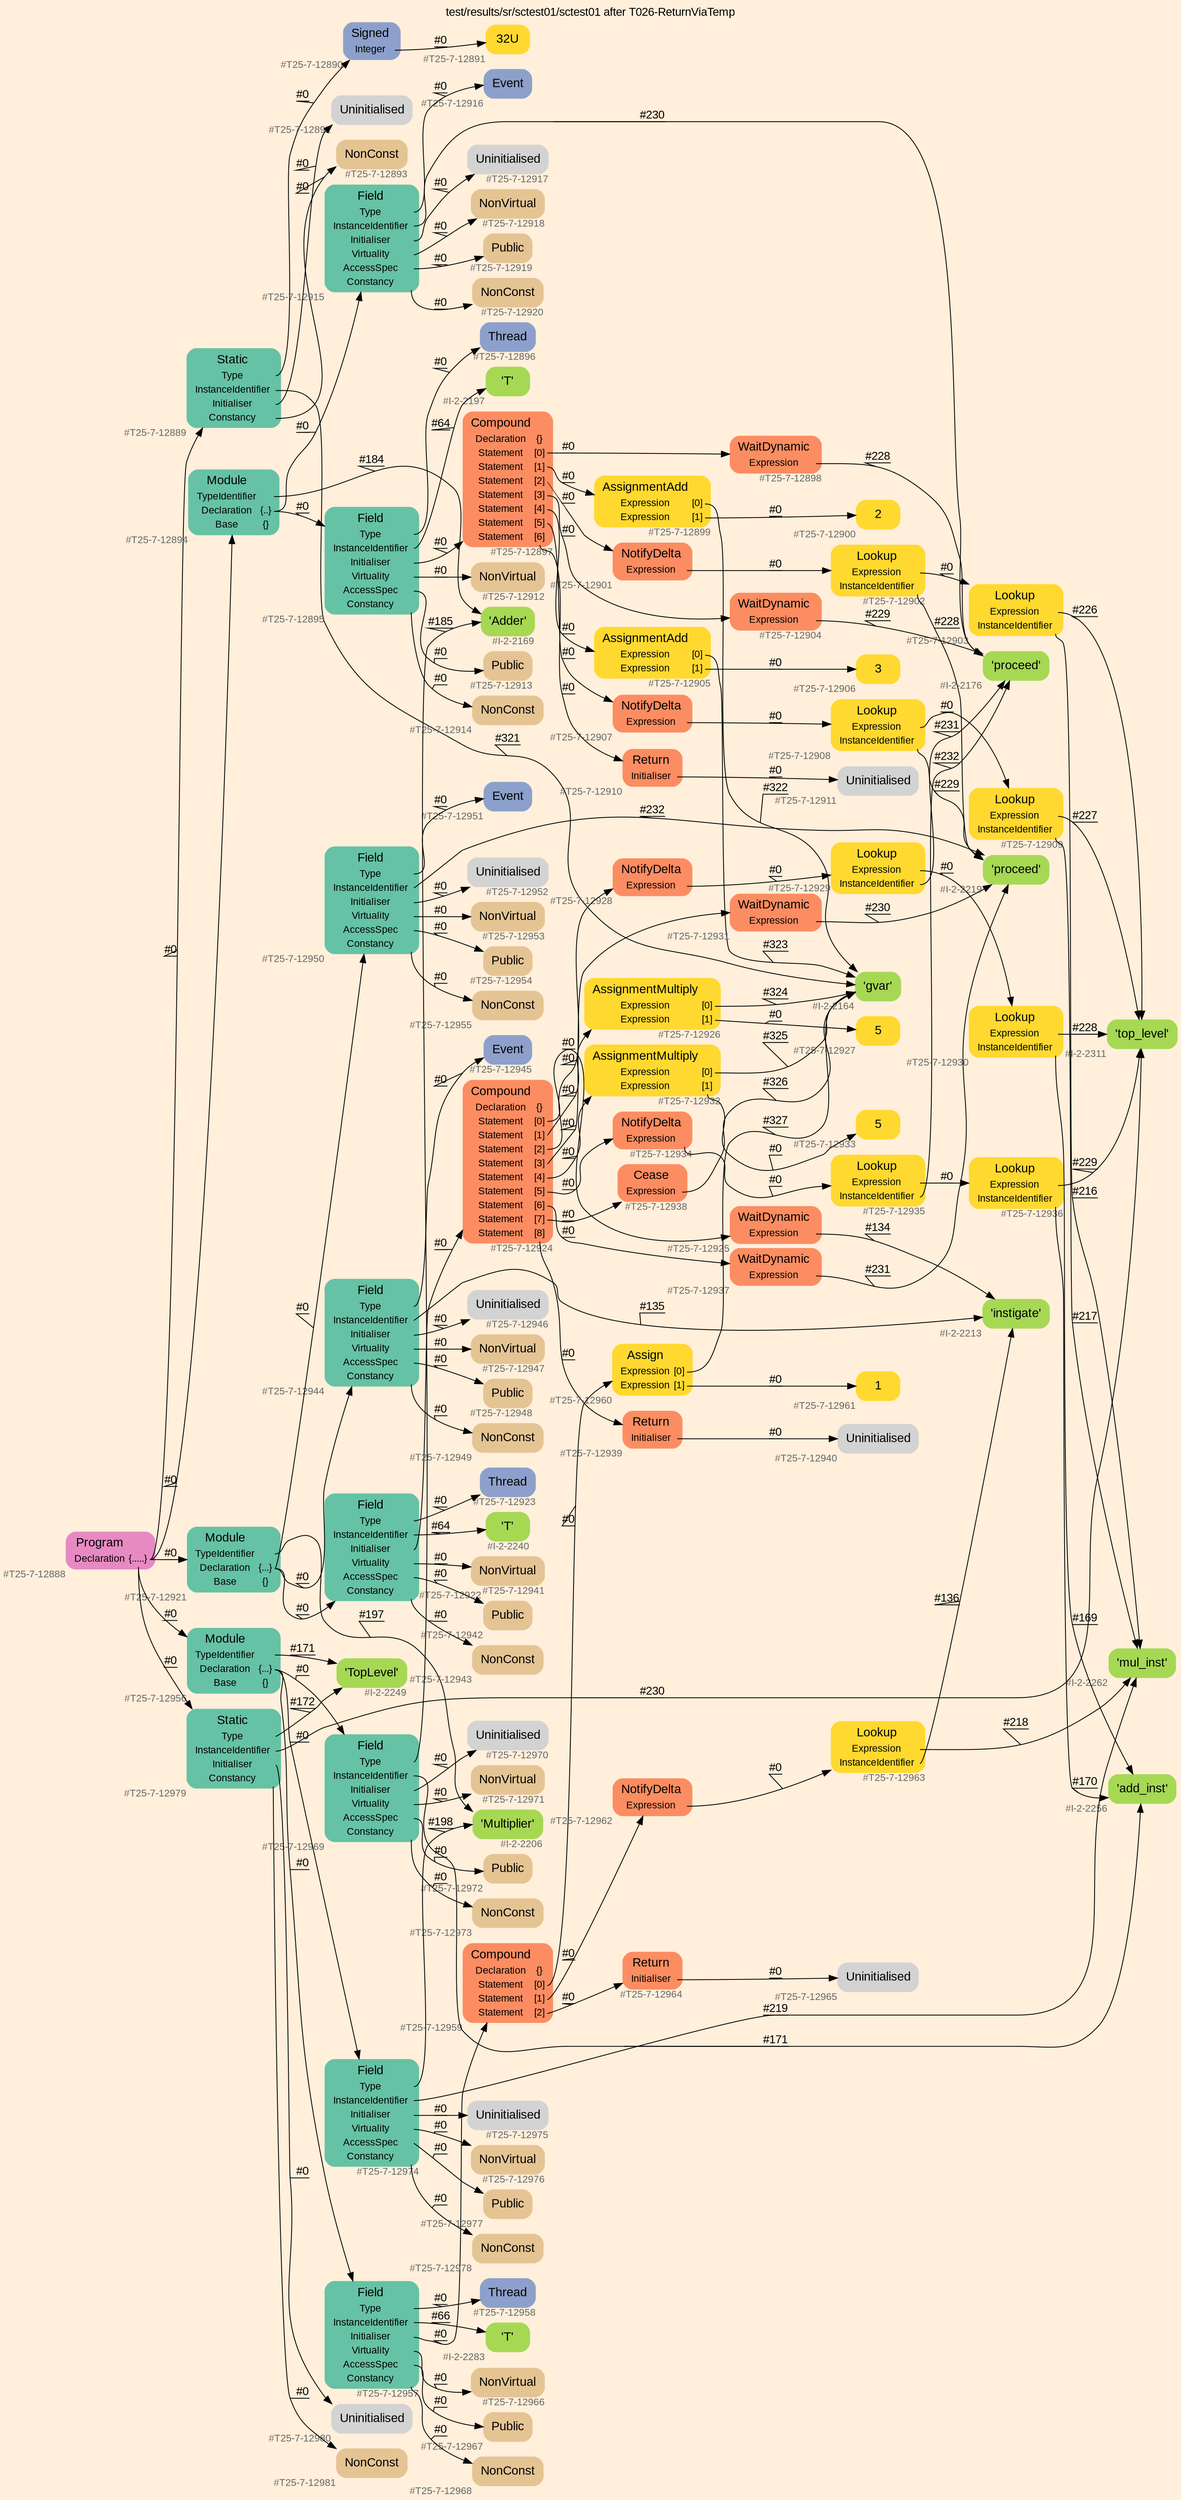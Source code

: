 digraph "test/results/sr/sctest01/sctest01 after T026-ReturnViaTemp" {
label = "test/results/sr/sctest01/sctest01 after T026-ReturnViaTemp"
labelloc = t
graph [
    rankdir = "LR"
    ranksep = 0.3
    bgcolor = antiquewhite1
    color = black
    fontcolor = black
    fontname = "Arial"
];
node [
    fontname = "Arial"
];
edge [
    fontname = "Arial"
];

// -------------------- node figure --------------------
// -------- block #T25-7-12888 ----------
"#T25-7-12888" [
    fillcolor = "/set28/4"
    xlabel = "#T25-7-12888"
    fontsize = "12"
    fontcolor = grey40
    shape = "plaintext"
    label = <<TABLE BORDER="0" CELLBORDER="0" CELLSPACING="0">
     <TR><TD><FONT COLOR="black" POINT-SIZE="15">Program</FONT></TD></TR>
     <TR><TD><FONT COLOR="black" POINT-SIZE="12">Declaration</FONT></TD><TD PORT="port0"><FONT COLOR="black" POINT-SIZE="12">{.....}</FONT></TD></TR>
    </TABLE>>
    style = "rounded,filled"
];

// -------- block #T25-7-12889 ----------
"#T25-7-12889" [
    fillcolor = "/set28/1"
    xlabel = "#T25-7-12889"
    fontsize = "12"
    fontcolor = grey40
    shape = "plaintext"
    label = <<TABLE BORDER="0" CELLBORDER="0" CELLSPACING="0">
     <TR><TD><FONT COLOR="black" POINT-SIZE="15">Static</FONT></TD></TR>
     <TR><TD><FONT COLOR="black" POINT-SIZE="12">Type</FONT></TD><TD PORT="port0"></TD></TR>
     <TR><TD><FONT COLOR="black" POINT-SIZE="12">InstanceIdentifier</FONT></TD><TD PORT="port1"></TD></TR>
     <TR><TD><FONT COLOR="black" POINT-SIZE="12">Initialiser</FONT></TD><TD PORT="port2"></TD></TR>
     <TR><TD><FONT COLOR="black" POINT-SIZE="12">Constancy</FONT></TD><TD PORT="port3"></TD></TR>
    </TABLE>>
    style = "rounded,filled"
];

// -------- block #T25-7-12890 ----------
"#T25-7-12890" [
    fillcolor = "/set28/3"
    xlabel = "#T25-7-12890"
    fontsize = "12"
    fontcolor = grey40
    shape = "plaintext"
    label = <<TABLE BORDER="0" CELLBORDER="0" CELLSPACING="0">
     <TR><TD><FONT COLOR="black" POINT-SIZE="15">Signed</FONT></TD></TR>
     <TR><TD><FONT COLOR="black" POINT-SIZE="12">Integer</FONT></TD><TD PORT="port0"></TD></TR>
    </TABLE>>
    style = "rounded,filled"
];

// -------- block #T25-7-12891 ----------
"#T25-7-12891" [
    fillcolor = "/set28/6"
    xlabel = "#T25-7-12891"
    fontsize = "12"
    fontcolor = grey40
    shape = "plaintext"
    label = <<TABLE BORDER="0" CELLBORDER="0" CELLSPACING="0">
     <TR><TD><FONT COLOR="black" POINT-SIZE="15">32U</FONT></TD></TR>
    </TABLE>>
    style = "rounded,filled"
];

// -------- block #I-2-2164 ----------
"#I-2-2164" [
    fillcolor = "/set28/5"
    xlabel = "#I-2-2164"
    fontsize = "12"
    fontcolor = grey40
    shape = "plaintext"
    label = <<TABLE BORDER="0" CELLBORDER="0" CELLSPACING="0">
     <TR><TD><FONT COLOR="black" POINT-SIZE="15">'gvar'</FONT></TD></TR>
    </TABLE>>
    style = "rounded,filled"
];

// -------- block #T25-7-12892 ----------
"#T25-7-12892" [
    xlabel = "#T25-7-12892"
    fontsize = "12"
    fontcolor = grey40
    shape = "plaintext"
    label = <<TABLE BORDER="0" CELLBORDER="0" CELLSPACING="0">
     <TR><TD><FONT COLOR="black" POINT-SIZE="15">Uninitialised</FONT></TD></TR>
    </TABLE>>
    style = "rounded,filled"
];

// -------- block #T25-7-12893 ----------
"#T25-7-12893" [
    fillcolor = "/set28/7"
    xlabel = "#T25-7-12893"
    fontsize = "12"
    fontcolor = grey40
    shape = "plaintext"
    label = <<TABLE BORDER="0" CELLBORDER="0" CELLSPACING="0">
     <TR><TD><FONT COLOR="black" POINT-SIZE="15">NonConst</FONT></TD></TR>
    </TABLE>>
    style = "rounded,filled"
];

// -------- block #T25-7-12894 ----------
"#T25-7-12894" [
    fillcolor = "/set28/1"
    xlabel = "#T25-7-12894"
    fontsize = "12"
    fontcolor = grey40
    shape = "plaintext"
    label = <<TABLE BORDER="0" CELLBORDER="0" CELLSPACING="0">
     <TR><TD><FONT COLOR="black" POINT-SIZE="15">Module</FONT></TD></TR>
     <TR><TD><FONT COLOR="black" POINT-SIZE="12">TypeIdentifier</FONT></TD><TD PORT="port0"></TD></TR>
     <TR><TD><FONT COLOR="black" POINT-SIZE="12">Declaration</FONT></TD><TD PORT="port1"><FONT COLOR="black" POINT-SIZE="12">{..}</FONT></TD></TR>
     <TR><TD><FONT COLOR="black" POINT-SIZE="12">Base</FONT></TD><TD PORT="port2"><FONT COLOR="black" POINT-SIZE="12">{}</FONT></TD></TR>
    </TABLE>>
    style = "rounded,filled"
];

// -------- block #I-2-2169 ----------
"#I-2-2169" [
    fillcolor = "/set28/5"
    xlabel = "#I-2-2169"
    fontsize = "12"
    fontcolor = grey40
    shape = "plaintext"
    label = <<TABLE BORDER="0" CELLBORDER="0" CELLSPACING="0">
     <TR><TD><FONT COLOR="black" POINT-SIZE="15">'Adder'</FONT></TD></TR>
    </TABLE>>
    style = "rounded,filled"
];

// -------- block #T25-7-12895 ----------
"#T25-7-12895" [
    fillcolor = "/set28/1"
    xlabel = "#T25-7-12895"
    fontsize = "12"
    fontcolor = grey40
    shape = "plaintext"
    label = <<TABLE BORDER="0" CELLBORDER="0" CELLSPACING="0">
     <TR><TD><FONT COLOR="black" POINT-SIZE="15">Field</FONT></TD></TR>
     <TR><TD><FONT COLOR="black" POINT-SIZE="12">Type</FONT></TD><TD PORT="port0"></TD></TR>
     <TR><TD><FONT COLOR="black" POINT-SIZE="12">InstanceIdentifier</FONT></TD><TD PORT="port1"></TD></TR>
     <TR><TD><FONT COLOR="black" POINT-SIZE="12">Initialiser</FONT></TD><TD PORT="port2"></TD></TR>
     <TR><TD><FONT COLOR="black" POINT-SIZE="12">Virtuality</FONT></TD><TD PORT="port3"></TD></TR>
     <TR><TD><FONT COLOR="black" POINT-SIZE="12">AccessSpec</FONT></TD><TD PORT="port4"></TD></TR>
     <TR><TD><FONT COLOR="black" POINT-SIZE="12">Constancy</FONT></TD><TD PORT="port5"></TD></TR>
    </TABLE>>
    style = "rounded,filled"
];

// -------- block #T25-7-12896 ----------
"#T25-7-12896" [
    fillcolor = "/set28/3"
    xlabel = "#T25-7-12896"
    fontsize = "12"
    fontcolor = grey40
    shape = "plaintext"
    label = <<TABLE BORDER="0" CELLBORDER="0" CELLSPACING="0">
     <TR><TD><FONT COLOR="black" POINT-SIZE="15">Thread</FONT></TD></TR>
    </TABLE>>
    style = "rounded,filled"
];

// -------- block #I-2-2197 ----------
"#I-2-2197" [
    fillcolor = "/set28/5"
    xlabel = "#I-2-2197"
    fontsize = "12"
    fontcolor = grey40
    shape = "plaintext"
    label = <<TABLE BORDER="0" CELLBORDER="0" CELLSPACING="0">
     <TR><TD><FONT COLOR="black" POINT-SIZE="15">'T'</FONT></TD></TR>
    </TABLE>>
    style = "rounded,filled"
];

// -------- block #T25-7-12897 ----------
"#T25-7-12897" [
    fillcolor = "/set28/2"
    xlabel = "#T25-7-12897"
    fontsize = "12"
    fontcolor = grey40
    shape = "plaintext"
    label = <<TABLE BORDER="0" CELLBORDER="0" CELLSPACING="0">
     <TR><TD><FONT COLOR="black" POINT-SIZE="15">Compound</FONT></TD></TR>
     <TR><TD><FONT COLOR="black" POINT-SIZE="12">Declaration</FONT></TD><TD PORT="port0"><FONT COLOR="black" POINT-SIZE="12">{}</FONT></TD></TR>
     <TR><TD><FONT COLOR="black" POINT-SIZE="12">Statement</FONT></TD><TD PORT="port1"><FONT COLOR="black" POINT-SIZE="12">[0]</FONT></TD></TR>
     <TR><TD><FONT COLOR="black" POINT-SIZE="12">Statement</FONT></TD><TD PORT="port2"><FONT COLOR="black" POINT-SIZE="12">[1]</FONT></TD></TR>
     <TR><TD><FONT COLOR="black" POINT-SIZE="12">Statement</FONT></TD><TD PORT="port3"><FONT COLOR="black" POINT-SIZE="12">[2]</FONT></TD></TR>
     <TR><TD><FONT COLOR="black" POINT-SIZE="12">Statement</FONT></TD><TD PORT="port4"><FONT COLOR="black" POINT-SIZE="12">[3]</FONT></TD></TR>
     <TR><TD><FONT COLOR="black" POINT-SIZE="12">Statement</FONT></TD><TD PORT="port5"><FONT COLOR="black" POINT-SIZE="12">[4]</FONT></TD></TR>
     <TR><TD><FONT COLOR="black" POINT-SIZE="12">Statement</FONT></TD><TD PORT="port6"><FONT COLOR="black" POINT-SIZE="12">[5]</FONT></TD></TR>
     <TR><TD><FONT COLOR="black" POINT-SIZE="12">Statement</FONT></TD><TD PORT="port7"><FONT COLOR="black" POINT-SIZE="12">[6]</FONT></TD></TR>
    </TABLE>>
    style = "rounded,filled"
];

// -------- block #T25-7-12898 ----------
"#T25-7-12898" [
    fillcolor = "/set28/2"
    xlabel = "#T25-7-12898"
    fontsize = "12"
    fontcolor = grey40
    shape = "plaintext"
    label = <<TABLE BORDER="0" CELLBORDER="0" CELLSPACING="0">
     <TR><TD><FONT COLOR="black" POINT-SIZE="15">WaitDynamic</FONT></TD></TR>
     <TR><TD><FONT COLOR="black" POINT-SIZE="12">Expression</FONT></TD><TD PORT="port0"></TD></TR>
    </TABLE>>
    style = "rounded,filled"
];

// -------- block #I-2-2176 ----------
"#I-2-2176" [
    fillcolor = "/set28/5"
    xlabel = "#I-2-2176"
    fontsize = "12"
    fontcolor = grey40
    shape = "plaintext"
    label = <<TABLE BORDER="0" CELLBORDER="0" CELLSPACING="0">
     <TR><TD><FONT COLOR="black" POINT-SIZE="15">'proceed'</FONT></TD></TR>
    </TABLE>>
    style = "rounded,filled"
];

// -------- block #T25-7-12899 ----------
"#T25-7-12899" [
    fillcolor = "/set28/6"
    xlabel = "#T25-7-12899"
    fontsize = "12"
    fontcolor = grey40
    shape = "plaintext"
    label = <<TABLE BORDER="0" CELLBORDER="0" CELLSPACING="0">
     <TR><TD><FONT COLOR="black" POINT-SIZE="15">AssignmentAdd</FONT></TD></TR>
     <TR><TD><FONT COLOR="black" POINT-SIZE="12">Expression</FONT></TD><TD PORT="port0"><FONT COLOR="black" POINT-SIZE="12">[0]</FONT></TD></TR>
     <TR><TD><FONT COLOR="black" POINT-SIZE="12">Expression</FONT></TD><TD PORT="port1"><FONT COLOR="black" POINT-SIZE="12">[1]</FONT></TD></TR>
    </TABLE>>
    style = "rounded,filled"
];

// -------- block #T25-7-12900 ----------
"#T25-7-12900" [
    fillcolor = "/set28/6"
    xlabel = "#T25-7-12900"
    fontsize = "12"
    fontcolor = grey40
    shape = "plaintext"
    label = <<TABLE BORDER="0" CELLBORDER="0" CELLSPACING="0">
     <TR><TD><FONT COLOR="black" POINT-SIZE="15">2</FONT></TD></TR>
    </TABLE>>
    style = "rounded,filled"
];

// -------- block #T25-7-12901 ----------
"#T25-7-12901" [
    fillcolor = "/set28/2"
    xlabel = "#T25-7-12901"
    fontsize = "12"
    fontcolor = grey40
    shape = "plaintext"
    label = <<TABLE BORDER="0" CELLBORDER="0" CELLSPACING="0">
     <TR><TD><FONT COLOR="black" POINT-SIZE="15">NotifyDelta</FONT></TD></TR>
     <TR><TD><FONT COLOR="black" POINT-SIZE="12">Expression</FONT></TD><TD PORT="port0"></TD></TR>
    </TABLE>>
    style = "rounded,filled"
];

// -------- block #T25-7-12902 ----------
"#T25-7-12902" [
    fillcolor = "/set28/6"
    xlabel = "#T25-7-12902"
    fontsize = "12"
    fontcolor = grey40
    shape = "plaintext"
    label = <<TABLE BORDER="0" CELLBORDER="0" CELLSPACING="0">
     <TR><TD><FONT COLOR="black" POINT-SIZE="15">Lookup</FONT></TD></TR>
     <TR><TD><FONT COLOR="black" POINT-SIZE="12">Expression</FONT></TD><TD PORT="port0"></TD></TR>
     <TR><TD><FONT COLOR="black" POINT-SIZE="12">InstanceIdentifier</FONT></TD><TD PORT="port1"></TD></TR>
    </TABLE>>
    style = "rounded,filled"
];

// -------- block #T25-7-12903 ----------
"#T25-7-12903" [
    fillcolor = "/set28/6"
    xlabel = "#T25-7-12903"
    fontsize = "12"
    fontcolor = grey40
    shape = "plaintext"
    label = <<TABLE BORDER="0" CELLBORDER="0" CELLSPACING="0">
     <TR><TD><FONT COLOR="black" POINT-SIZE="15">Lookup</FONT></TD></TR>
     <TR><TD><FONT COLOR="black" POINT-SIZE="12">Expression</FONT></TD><TD PORT="port0"></TD></TR>
     <TR><TD><FONT COLOR="black" POINT-SIZE="12">InstanceIdentifier</FONT></TD><TD PORT="port1"></TD></TR>
    </TABLE>>
    style = "rounded,filled"
];

// -------- block #I-2-2311 ----------
"#I-2-2311" [
    fillcolor = "/set28/5"
    xlabel = "#I-2-2311"
    fontsize = "12"
    fontcolor = grey40
    shape = "plaintext"
    label = <<TABLE BORDER="0" CELLBORDER="0" CELLSPACING="0">
     <TR><TD><FONT COLOR="black" POINT-SIZE="15">'top_level'</FONT></TD></TR>
    </TABLE>>
    style = "rounded,filled"
];

// -------- block #I-2-2262 ----------
"#I-2-2262" [
    fillcolor = "/set28/5"
    xlabel = "#I-2-2262"
    fontsize = "12"
    fontcolor = grey40
    shape = "plaintext"
    label = <<TABLE BORDER="0" CELLBORDER="0" CELLSPACING="0">
     <TR><TD><FONT COLOR="black" POINT-SIZE="15">'mul_inst'</FONT></TD></TR>
    </TABLE>>
    style = "rounded,filled"
];

// -------- block #I-2-2219 ----------
"#I-2-2219" [
    fillcolor = "/set28/5"
    xlabel = "#I-2-2219"
    fontsize = "12"
    fontcolor = grey40
    shape = "plaintext"
    label = <<TABLE BORDER="0" CELLBORDER="0" CELLSPACING="0">
     <TR><TD><FONT COLOR="black" POINT-SIZE="15">'proceed'</FONT></TD></TR>
    </TABLE>>
    style = "rounded,filled"
];

// -------- block #T25-7-12904 ----------
"#T25-7-12904" [
    fillcolor = "/set28/2"
    xlabel = "#T25-7-12904"
    fontsize = "12"
    fontcolor = grey40
    shape = "plaintext"
    label = <<TABLE BORDER="0" CELLBORDER="0" CELLSPACING="0">
     <TR><TD><FONT COLOR="black" POINT-SIZE="15">WaitDynamic</FONT></TD></TR>
     <TR><TD><FONT COLOR="black" POINT-SIZE="12">Expression</FONT></TD><TD PORT="port0"></TD></TR>
    </TABLE>>
    style = "rounded,filled"
];

// -------- block #T25-7-12905 ----------
"#T25-7-12905" [
    fillcolor = "/set28/6"
    xlabel = "#T25-7-12905"
    fontsize = "12"
    fontcolor = grey40
    shape = "plaintext"
    label = <<TABLE BORDER="0" CELLBORDER="0" CELLSPACING="0">
     <TR><TD><FONT COLOR="black" POINT-SIZE="15">AssignmentAdd</FONT></TD></TR>
     <TR><TD><FONT COLOR="black" POINT-SIZE="12">Expression</FONT></TD><TD PORT="port0"><FONT COLOR="black" POINT-SIZE="12">[0]</FONT></TD></TR>
     <TR><TD><FONT COLOR="black" POINT-SIZE="12">Expression</FONT></TD><TD PORT="port1"><FONT COLOR="black" POINT-SIZE="12">[1]</FONT></TD></TR>
    </TABLE>>
    style = "rounded,filled"
];

// -------- block #T25-7-12906 ----------
"#T25-7-12906" [
    fillcolor = "/set28/6"
    xlabel = "#T25-7-12906"
    fontsize = "12"
    fontcolor = grey40
    shape = "plaintext"
    label = <<TABLE BORDER="0" CELLBORDER="0" CELLSPACING="0">
     <TR><TD><FONT COLOR="black" POINT-SIZE="15">3</FONT></TD></TR>
    </TABLE>>
    style = "rounded,filled"
];

// -------- block #T25-7-12907 ----------
"#T25-7-12907" [
    fillcolor = "/set28/2"
    xlabel = "#T25-7-12907"
    fontsize = "12"
    fontcolor = grey40
    shape = "plaintext"
    label = <<TABLE BORDER="0" CELLBORDER="0" CELLSPACING="0">
     <TR><TD><FONT COLOR="black" POINT-SIZE="15">NotifyDelta</FONT></TD></TR>
     <TR><TD><FONT COLOR="black" POINT-SIZE="12">Expression</FONT></TD><TD PORT="port0"></TD></TR>
    </TABLE>>
    style = "rounded,filled"
];

// -------- block #T25-7-12908 ----------
"#T25-7-12908" [
    fillcolor = "/set28/6"
    xlabel = "#T25-7-12908"
    fontsize = "12"
    fontcolor = grey40
    shape = "plaintext"
    label = <<TABLE BORDER="0" CELLBORDER="0" CELLSPACING="0">
     <TR><TD><FONT COLOR="black" POINT-SIZE="15">Lookup</FONT></TD></TR>
     <TR><TD><FONT COLOR="black" POINT-SIZE="12">Expression</FONT></TD><TD PORT="port0"></TD></TR>
     <TR><TD><FONT COLOR="black" POINT-SIZE="12">InstanceIdentifier</FONT></TD><TD PORT="port1"></TD></TR>
    </TABLE>>
    style = "rounded,filled"
];

// -------- block #T25-7-12909 ----------
"#T25-7-12909" [
    fillcolor = "/set28/6"
    xlabel = "#T25-7-12909"
    fontsize = "12"
    fontcolor = grey40
    shape = "plaintext"
    label = <<TABLE BORDER="0" CELLBORDER="0" CELLSPACING="0">
     <TR><TD><FONT COLOR="black" POINT-SIZE="15">Lookup</FONT></TD></TR>
     <TR><TD><FONT COLOR="black" POINT-SIZE="12">Expression</FONT></TD><TD PORT="port0"></TD></TR>
     <TR><TD><FONT COLOR="black" POINT-SIZE="12">InstanceIdentifier</FONT></TD><TD PORT="port1"></TD></TR>
    </TABLE>>
    style = "rounded,filled"
];

// -------- block #T25-7-12910 ----------
"#T25-7-12910" [
    fillcolor = "/set28/2"
    xlabel = "#T25-7-12910"
    fontsize = "12"
    fontcolor = grey40
    shape = "plaintext"
    label = <<TABLE BORDER="0" CELLBORDER="0" CELLSPACING="0">
     <TR><TD><FONT COLOR="black" POINT-SIZE="15">Return</FONT></TD></TR>
     <TR><TD><FONT COLOR="black" POINT-SIZE="12">Initialiser</FONT></TD><TD PORT="port0"></TD></TR>
    </TABLE>>
    style = "rounded,filled"
];

// -------- block #T25-7-12911 ----------
"#T25-7-12911" [
    xlabel = "#T25-7-12911"
    fontsize = "12"
    fontcolor = grey40
    shape = "plaintext"
    label = <<TABLE BORDER="0" CELLBORDER="0" CELLSPACING="0">
     <TR><TD><FONT COLOR="black" POINT-SIZE="15">Uninitialised</FONT></TD></TR>
    </TABLE>>
    style = "rounded,filled"
];

// -------- block #T25-7-12912 ----------
"#T25-7-12912" [
    fillcolor = "/set28/7"
    xlabel = "#T25-7-12912"
    fontsize = "12"
    fontcolor = grey40
    shape = "plaintext"
    label = <<TABLE BORDER="0" CELLBORDER="0" CELLSPACING="0">
     <TR><TD><FONT COLOR="black" POINT-SIZE="15">NonVirtual</FONT></TD></TR>
    </TABLE>>
    style = "rounded,filled"
];

// -------- block #T25-7-12913 ----------
"#T25-7-12913" [
    fillcolor = "/set28/7"
    xlabel = "#T25-7-12913"
    fontsize = "12"
    fontcolor = grey40
    shape = "plaintext"
    label = <<TABLE BORDER="0" CELLBORDER="0" CELLSPACING="0">
     <TR><TD><FONT COLOR="black" POINT-SIZE="15">Public</FONT></TD></TR>
    </TABLE>>
    style = "rounded,filled"
];

// -------- block #T25-7-12914 ----------
"#T25-7-12914" [
    fillcolor = "/set28/7"
    xlabel = "#T25-7-12914"
    fontsize = "12"
    fontcolor = grey40
    shape = "plaintext"
    label = <<TABLE BORDER="0" CELLBORDER="0" CELLSPACING="0">
     <TR><TD><FONT COLOR="black" POINT-SIZE="15">NonConst</FONT></TD></TR>
    </TABLE>>
    style = "rounded,filled"
];

// -------- block #T25-7-12915 ----------
"#T25-7-12915" [
    fillcolor = "/set28/1"
    xlabel = "#T25-7-12915"
    fontsize = "12"
    fontcolor = grey40
    shape = "plaintext"
    label = <<TABLE BORDER="0" CELLBORDER="0" CELLSPACING="0">
     <TR><TD><FONT COLOR="black" POINT-SIZE="15">Field</FONT></TD></TR>
     <TR><TD><FONT COLOR="black" POINT-SIZE="12">Type</FONT></TD><TD PORT="port0"></TD></TR>
     <TR><TD><FONT COLOR="black" POINT-SIZE="12">InstanceIdentifier</FONT></TD><TD PORT="port1"></TD></TR>
     <TR><TD><FONT COLOR="black" POINT-SIZE="12">Initialiser</FONT></TD><TD PORT="port2"></TD></TR>
     <TR><TD><FONT COLOR="black" POINT-SIZE="12">Virtuality</FONT></TD><TD PORT="port3"></TD></TR>
     <TR><TD><FONT COLOR="black" POINT-SIZE="12">AccessSpec</FONT></TD><TD PORT="port4"></TD></TR>
     <TR><TD><FONT COLOR="black" POINT-SIZE="12">Constancy</FONT></TD><TD PORT="port5"></TD></TR>
    </TABLE>>
    style = "rounded,filled"
];

// -------- block #T25-7-12916 ----------
"#T25-7-12916" [
    fillcolor = "/set28/3"
    xlabel = "#T25-7-12916"
    fontsize = "12"
    fontcolor = grey40
    shape = "plaintext"
    label = <<TABLE BORDER="0" CELLBORDER="0" CELLSPACING="0">
     <TR><TD><FONT COLOR="black" POINT-SIZE="15">Event</FONT></TD></TR>
    </TABLE>>
    style = "rounded,filled"
];

// -------- block #T25-7-12917 ----------
"#T25-7-12917" [
    xlabel = "#T25-7-12917"
    fontsize = "12"
    fontcolor = grey40
    shape = "plaintext"
    label = <<TABLE BORDER="0" CELLBORDER="0" CELLSPACING="0">
     <TR><TD><FONT COLOR="black" POINT-SIZE="15">Uninitialised</FONT></TD></TR>
    </TABLE>>
    style = "rounded,filled"
];

// -------- block #T25-7-12918 ----------
"#T25-7-12918" [
    fillcolor = "/set28/7"
    xlabel = "#T25-7-12918"
    fontsize = "12"
    fontcolor = grey40
    shape = "plaintext"
    label = <<TABLE BORDER="0" CELLBORDER="0" CELLSPACING="0">
     <TR><TD><FONT COLOR="black" POINT-SIZE="15">NonVirtual</FONT></TD></TR>
    </TABLE>>
    style = "rounded,filled"
];

// -------- block #T25-7-12919 ----------
"#T25-7-12919" [
    fillcolor = "/set28/7"
    xlabel = "#T25-7-12919"
    fontsize = "12"
    fontcolor = grey40
    shape = "plaintext"
    label = <<TABLE BORDER="0" CELLBORDER="0" CELLSPACING="0">
     <TR><TD><FONT COLOR="black" POINT-SIZE="15">Public</FONT></TD></TR>
    </TABLE>>
    style = "rounded,filled"
];

// -------- block #T25-7-12920 ----------
"#T25-7-12920" [
    fillcolor = "/set28/7"
    xlabel = "#T25-7-12920"
    fontsize = "12"
    fontcolor = grey40
    shape = "plaintext"
    label = <<TABLE BORDER="0" CELLBORDER="0" CELLSPACING="0">
     <TR><TD><FONT COLOR="black" POINT-SIZE="15">NonConst</FONT></TD></TR>
    </TABLE>>
    style = "rounded,filled"
];

// -------- block #T25-7-12921 ----------
"#T25-7-12921" [
    fillcolor = "/set28/1"
    xlabel = "#T25-7-12921"
    fontsize = "12"
    fontcolor = grey40
    shape = "plaintext"
    label = <<TABLE BORDER="0" CELLBORDER="0" CELLSPACING="0">
     <TR><TD><FONT COLOR="black" POINT-SIZE="15">Module</FONT></TD></TR>
     <TR><TD><FONT COLOR="black" POINT-SIZE="12">TypeIdentifier</FONT></TD><TD PORT="port0"></TD></TR>
     <TR><TD><FONT COLOR="black" POINT-SIZE="12">Declaration</FONT></TD><TD PORT="port1"><FONT COLOR="black" POINT-SIZE="12">{...}</FONT></TD></TR>
     <TR><TD><FONT COLOR="black" POINT-SIZE="12">Base</FONT></TD><TD PORT="port2"><FONT COLOR="black" POINT-SIZE="12">{}</FONT></TD></TR>
    </TABLE>>
    style = "rounded,filled"
];

// -------- block #I-2-2206 ----------
"#I-2-2206" [
    fillcolor = "/set28/5"
    xlabel = "#I-2-2206"
    fontsize = "12"
    fontcolor = grey40
    shape = "plaintext"
    label = <<TABLE BORDER="0" CELLBORDER="0" CELLSPACING="0">
     <TR><TD><FONT COLOR="black" POINT-SIZE="15">'Multiplier'</FONT></TD></TR>
    </TABLE>>
    style = "rounded,filled"
];

// -------- block #T25-7-12922 ----------
"#T25-7-12922" [
    fillcolor = "/set28/1"
    xlabel = "#T25-7-12922"
    fontsize = "12"
    fontcolor = grey40
    shape = "plaintext"
    label = <<TABLE BORDER="0" CELLBORDER="0" CELLSPACING="0">
     <TR><TD><FONT COLOR="black" POINT-SIZE="15">Field</FONT></TD></TR>
     <TR><TD><FONT COLOR="black" POINT-SIZE="12">Type</FONT></TD><TD PORT="port0"></TD></TR>
     <TR><TD><FONT COLOR="black" POINT-SIZE="12">InstanceIdentifier</FONT></TD><TD PORT="port1"></TD></TR>
     <TR><TD><FONT COLOR="black" POINT-SIZE="12">Initialiser</FONT></TD><TD PORT="port2"></TD></TR>
     <TR><TD><FONT COLOR="black" POINT-SIZE="12">Virtuality</FONT></TD><TD PORT="port3"></TD></TR>
     <TR><TD><FONT COLOR="black" POINT-SIZE="12">AccessSpec</FONT></TD><TD PORT="port4"></TD></TR>
     <TR><TD><FONT COLOR="black" POINT-SIZE="12">Constancy</FONT></TD><TD PORT="port5"></TD></TR>
    </TABLE>>
    style = "rounded,filled"
];

// -------- block #T25-7-12923 ----------
"#T25-7-12923" [
    fillcolor = "/set28/3"
    xlabel = "#T25-7-12923"
    fontsize = "12"
    fontcolor = grey40
    shape = "plaintext"
    label = <<TABLE BORDER="0" CELLBORDER="0" CELLSPACING="0">
     <TR><TD><FONT COLOR="black" POINT-SIZE="15">Thread</FONT></TD></TR>
    </TABLE>>
    style = "rounded,filled"
];

// -------- block #I-2-2240 ----------
"#I-2-2240" [
    fillcolor = "/set28/5"
    xlabel = "#I-2-2240"
    fontsize = "12"
    fontcolor = grey40
    shape = "plaintext"
    label = <<TABLE BORDER="0" CELLBORDER="0" CELLSPACING="0">
     <TR><TD><FONT COLOR="black" POINT-SIZE="15">'T'</FONT></TD></TR>
    </TABLE>>
    style = "rounded,filled"
];

// -------- block #T25-7-12924 ----------
"#T25-7-12924" [
    fillcolor = "/set28/2"
    xlabel = "#T25-7-12924"
    fontsize = "12"
    fontcolor = grey40
    shape = "plaintext"
    label = <<TABLE BORDER="0" CELLBORDER="0" CELLSPACING="0">
     <TR><TD><FONT COLOR="black" POINT-SIZE="15">Compound</FONT></TD></TR>
     <TR><TD><FONT COLOR="black" POINT-SIZE="12">Declaration</FONT></TD><TD PORT="port0"><FONT COLOR="black" POINT-SIZE="12">{}</FONT></TD></TR>
     <TR><TD><FONT COLOR="black" POINT-SIZE="12">Statement</FONT></TD><TD PORT="port1"><FONT COLOR="black" POINT-SIZE="12">[0]</FONT></TD></TR>
     <TR><TD><FONT COLOR="black" POINT-SIZE="12">Statement</FONT></TD><TD PORT="port2"><FONT COLOR="black" POINT-SIZE="12">[1]</FONT></TD></TR>
     <TR><TD><FONT COLOR="black" POINT-SIZE="12">Statement</FONT></TD><TD PORT="port3"><FONT COLOR="black" POINT-SIZE="12">[2]</FONT></TD></TR>
     <TR><TD><FONT COLOR="black" POINT-SIZE="12">Statement</FONT></TD><TD PORT="port4"><FONT COLOR="black" POINT-SIZE="12">[3]</FONT></TD></TR>
     <TR><TD><FONT COLOR="black" POINT-SIZE="12">Statement</FONT></TD><TD PORT="port5"><FONT COLOR="black" POINT-SIZE="12">[4]</FONT></TD></TR>
     <TR><TD><FONT COLOR="black" POINT-SIZE="12">Statement</FONT></TD><TD PORT="port6"><FONT COLOR="black" POINT-SIZE="12">[5]</FONT></TD></TR>
     <TR><TD><FONT COLOR="black" POINT-SIZE="12">Statement</FONT></TD><TD PORT="port7"><FONT COLOR="black" POINT-SIZE="12">[6]</FONT></TD></TR>
     <TR><TD><FONT COLOR="black" POINT-SIZE="12">Statement</FONT></TD><TD PORT="port8"><FONT COLOR="black" POINT-SIZE="12">[7]</FONT></TD></TR>
     <TR><TD><FONT COLOR="black" POINT-SIZE="12">Statement</FONT></TD><TD PORT="port9"><FONT COLOR="black" POINT-SIZE="12">[8]</FONT></TD></TR>
    </TABLE>>
    style = "rounded,filled"
];

// -------- block #T25-7-12925 ----------
"#T25-7-12925" [
    fillcolor = "/set28/2"
    xlabel = "#T25-7-12925"
    fontsize = "12"
    fontcolor = grey40
    shape = "plaintext"
    label = <<TABLE BORDER="0" CELLBORDER="0" CELLSPACING="0">
     <TR><TD><FONT COLOR="black" POINT-SIZE="15">WaitDynamic</FONT></TD></TR>
     <TR><TD><FONT COLOR="black" POINT-SIZE="12">Expression</FONT></TD><TD PORT="port0"></TD></TR>
    </TABLE>>
    style = "rounded,filled"
];

// -------- block #I-2-2213 ----------
"#I-2-2213" [
    fillcolor = "/set28/5"
    xlabel = "#I-2-2213"
    fontsize = "12"
    fontcolor = grey40
    shape = "plaintext"
    label = <<TABLE BORDER="0" CELLBORDER="0" CELLSPACING="0">
     <TR><TD><FONT COLOR="black" POINT-SIZE="15">'instigate'</FONT></TD></TR>
    </TABLE>>
    style = "rounded,filled"
];

// -------- block #T25-7-12926 ----------
"#T25-7-12926" [
    fillcolor = "/set28/6"
    xlabel = "#T25-7-12926"
    fontsize = "12"
    fontcolor = grey40
    shape = "plaintext"
    label = <<TABLE BORDER="0" CELLBORDER="0" CELLSPACING="0">
     <TR><TD><FONT COLOR="black" POINT-SIZE="15">AssignmentMultiply</FONT></TD></TR>
     <TR><TD><FONT COLOR="black" POINT-SIZE="12">Expression</FONT></TD><TD PORT="port0"><FONT COLOR="black" POINT-SIZE="12">[0]</FONT></TD></TR>
     <TR><TD><FONT COLOR="black" POINT-SIZE="12">Expression</FONT></TD><TD PORT="port1"><FONT COLOR="black" POINT-SIZE="12">[1]</FONT></TD></TR>
    </TABLE>>
    style = "rounded,filled"
];

// -------- block #T25-7-12927 ----------
"#T25-7-12927" [
    fillcolor = "/set28/6"
    xlabel = "#T25-7-12927"
    fontsize = "12"
    fontcolor = grey40
    shape = "plaintext"
    label = <<TABLE BORDER="0" CELLBORDER="0" CELLSPACING="0">
     <TR><TD><FONT COLOR="black" POINT-SIZE="15">5</FONT></TD></TR>
    </TABLE>>
    style = "rounded,filled"
];

// -------- block #T25-7-12928 ----------
"#T25-7-12928" [
    fillcolor = "/set28/2"
    xlabel = "#T25-7-12928"
    fontsize = "12"
    fontcolor = grey40
    shape = "plaintext"
    label = <<TABLE BORDER="0" CELLBORDER="0" CELLSPACING="0">
     <TR><TD><FONT COLOR="black" POINT-SIZE="15">NotifyDelta</FONT></TD></TR>
     <TR><TD><FONT COLOR="black" POINT-SIZE="12">Expression</FONT></TD><TD PORT="port0"></TD></TR>
    </TABLE>>
    style = "rounded,filled"
];

// -------- block #T25-7-12929 ----------
"#T25-7-12929" [
    fillcolor = "/set28/6"
    xlabel = "#T25-7-12929"
    fontsize = "12"
    fontcolor = grey40
    shape = "plaintext"
    label = <<TABLE BORDER="0" CELLBORDER="0" CELLSPACING="0">
     <TR><TD><FONT COLOR="black" POINT-SIZE="15">Lookup</FONT></TD></TR>
     <TR><TD><FONT COLOR="black" POINT-SIZE="12">Expression</FONT></TD><TD PORT="port0"></TD></TR>
     <TR><TD><FONT COLOR="black" POINT-SIZE="12">InstanceIdentifier</FONT></TD><TD PORT="port1"></TD></TR>
    </TABLE>>
    style = "rounded,filled"
];

// -------- block #T25-7-12930 ----------
"#T25-7-12930" [
    fillcolor = "/set28/6"
    xlabel = "#T25-7-12930"
    fontsize = "12"
    fontcolor = grey40
    shape = "plaintext"
    label = <<TABLE BORDER="0" CELLBORDER="0" CELLSPACING="0">
     <TR><TD><FONT COLOR="black" POINT-SIZE="15">Lookup</FONT></TD></TR>
     <TR><TD><FONT COLOR="black" POINT-SIZE="12">Expression</FONT></TD><TD PORT="port0"></TD></TR>
     <TR><TD><FONT COLOR="black" POINT-SIZE="12">InstanceIdentifier</FONT></TD><TD PORT="port1"></TD></TR>
    </TABLE>>
    style = "rounded,filled"
];

// -------- block #I-2-2256 ----------
"#I-2-2256" [
    fillcolor = "/set28/5"
    xlabel = "#I-2-2256"
    fontsize = "12"
    fontcolor = grey40
    shape = "plaintext"
    label = <<TABLE BORDER="0" CELLBORDER="0" CELLSPACING="0">
     <TR><TD><FONT COLOR="black" POINT-SIZE="15">'add_inst'</FONT></TD></TR>
    </TABLE>>
    style = "rounded,filled"
];

// -------- block #T25-7-12931 ----------
"#T25-7-12931" [
    fillcolor = "/set28/2"
    xlabel = "#T25-7-12931"
    fontsize = "12"
    fontcolor = grey40
    shape = "plaintext"
    label = <<TABLE BORDER="0" CELLBORDER="0" CELLSPACING="0">
     <TR><TD><FONT COLOR="black" POINT-SIZE="15">WaitDynamic</FONT></TD></TR>
     <TR><TD><FONT COLOR="black" POINT-SIZE="12">Expression</FONT></TD><TD PORT="port0"></TD></TR>
    </TABLE>>
    style = "rounded,filled"
];

// -------- block #T25-7-12932 ----------
"#T25-7-12932" [
    fillcolor = "/set28/6"
    xlabel = "#T25-7-12932"
    fontsize = "12"
    fontcolor = grey40
    shape = "plaintext"
    label = <<TABLE BORDER="0" CELLBORDER="0" CELLSPACING="0">
     <TR><TD><FONT COLOR="black" POINT-SIZE="15">AssignmentMultiply</FONT></TD></TR>
     <TR><TD><FONT COLOR="black" POINT-SIZE="12">Expression</FONT></TD><TD PORT="port0"><FONT COLOR="black" POINT-SIZE="12">[0]</FONT></TD></TR>
     <TR><TD><FONT COLOR="black" POINT-SIZE="12">Expression</FONT></TD><TD PORT="port1"><FONT COLOR="black" POINT-SIZE="12">[1]</FONT></TD></TR>
    </TABLE>>
    style = "rounded,filled"
];

// -------- block #T25-7-12933 ----------
"#T25-7-12933" [
    fillcolor = "/set28/6"
    xlabel = "#T25-7-12933"
    fontsize = "12"
    fontcolor = grey40
    shape = "plaintext"
    label = <<TABLE BORDER="0" CELLBORDER="0" CELLSPACING="0">
     <TR><TD><FONT COLOR="black" POINT-SIZE="15">5</FONT></TD></TR>
    </TABLE>>
    style = "rounded,filled"
];

// -------- block #T25-7-12934 ----------
"#T25-7-12934" [
    fillcolor = "/set28/2"
    xlabel = "#T25-7-12934"
    fontsize = "12"
    fontcolor = grey40
    shape = "plaintext"
    label = <<TABLE BORDER="0" CELLBORDER="0" CELLSPACING="0">
     <TR><TD><FONT COLOR="black" POINT-SIZE="15">NotifyDelta</FONT></TD></TR>
     <TR><TD><FONT COLOR="black" POINT-SIZE="12">Expression</FONT></TD><TD PORT="port0"></TD></TR>
    </TABLE>>
    style = "rounded,filled"
];

// -------- block #T25-7-12935 ----------
"#T25-7-12935" [
    fillcolor = "/set28/6"
    xlabel = "#T25-7-12935"
    fontsize = "12"
    fontcolor = grey40
    shape = "plaintext"
    label = <<TABLE BORDER="0" CELLBORDER="0" CELLSPACING="0">
     <TR><TD><FONT COLOR="black" POINT-SIZE="15">Lookup</FONT></TD></TR>
     <TR><TD><FONT COLOR="black" POINT-SIZE="12">Expression</FONT></TD><TD PORT="port0"></TD></TR>
     <TR><TD><FONT COLOR="black" POINT-SIZE="12">InstanceIdentifier</FONT></TD><TD PORT="port1"></TD></TR>
    </TABLE>>
    style = "rounded,filled"
];

// -------- block #T25-7-12936 ----------
"#T25-7-12936" [
    fillcolor = "/set28/6"
    xlabel = "#T25-7-12936"
    fontsize = "12"
    fontcolor = grey40
    shape = "plaintext"
    label = <<TABLE BORDER="0" CELLBORDER="0" CELLSPACING="0">
     <TR><TD><FONT COLOR="black" POINT-SIZE="15">Lookup</FONT></TD></TR>
     <TR><TD><FONT COLOR="black" POINT-SIZE="12">Expression</FONT></TD><TD PORT="port0"></TD></TR>
     <TR><TD><FONT COLOR="black" POINT-SIZE="12">InstanceIdentifier</FONT></TD><TD PORT="port1"></TD></TR>
    </TABLE>>
    style = "rounded,filled"
];

// -------- block #T25-7-12937 ----------
"#T25-7-12937" [
    fillcolor = "/set28/2"
    xlabel = "#T25-7-12937"
    fontsize = "12"
    fontcolor = grey40
    shape = "plaintext"
    label = <<TABLE BORDER="0" CELLBORDER="0" CELLSPACING="0">
     <TR><TD><FONT COLOR="black" POINT-SIZE="15">WaitDynamic</FONT></TD></TR>
     <TR><TD><FONT COLOR="black" POINT-SIZE="12">Expression</FONT></TD><TD PORT="port0"></TD></TR>
    </TABLE>>
    style = "rounded,filled"
];

// -------- block #T25-7-12938 ----------
"#T25-7-12938" [
    fillcolor = "/set28/2"
    xlabel = "#T25-7-12938"
    fontsize = "12"
    fontcolor = grey40
    shape = "plaintext"
    label = <<TABLE BORDER="0" CELLBORDER="0" CELLSPACING="0">
     <TR><TD><FONT COLOR="black" POINT-SIZE="15">Cease</FONT></TD></TR>
     <TR><TD><FONT COLOR="black" POINT-SIZE="12">Expression</FONT></TD><TD PORT="port0"></TD></TR>
    </TABLE>>
    style = "rounded,filled"
];

// -------- block #T25-7-12939 ----------
"#T25-7-12939" [
    fillcolor = "/set28/2"
    xlabel = "#T25-7-12939"
    fontsize = "12"
    fontcolor = grey40
    shape = "plaintext"
    label = <<TABLE BORDER="0" CELLBORDER="0" CELLSPACING="0">
     <TR><TD><FONT COLOR="black" POINT-SIZE="15">Return</FONT></TD></TR>
     <TR><TD><FONT COLOR="black" POINT-SIZE="12">Initialiser</FONT></TD><TD PORT="port0"></TD></TR>
    </TABLE>>
    style = "rounded,filled"
];

// -------- block #T25-7-12940 ----------
"#T25-7-12940" [
    xlabel = "#T25-7-12940"
    fontsize = "12"
    fontcolor = grey40
    shape = "plaintext"
    label = <<TABLE BORDER="0" CELLBORDER="0" CELLSPACING="0">
     <TR><TD><FONT COLOR="black" POINT-SIZE="15">Uninitialised</FONT></TD></TR>
    </TABLE>>
    style = "rounded,filled"
];

// -------- block #T25-7-12941 ----------
"#T25-7-12941" [
    fillcolor = "/set28/7"
    xlabel = "#T25-7-12941"
    fontsize = "12"
    fontcolor = grey40
    shape = "plaintext"
    label = <<TABLE BORDER="0" CELLBORDER="0" CELLSPACING="0">
     <TR><TD><FONT COLOR="black" POINT-SIZE="15">NonVirtual</FONT></TD></TR>
    </TABLE>>
    style = "rounded,filled"
];

// -------- block #T25-7-12942 ----------
"#T25-7-12942" [
    fillcolor = "/set28/7"
    xlabel = "#T25-7-12942"
    fontsize = "12"
    fontcolor = grey40
    shape = "plaintext"
    label = <<TABLE BORDER="0" CELLBORDER="0" CELLSPACING="0">
     <TR><TD><FONT COLOR="black" POINT-SIZE="15">Public</FONT></TD></TR>
    </TABLE>>
    style = "rounded,filled"
];

// -------- block #T25-7-12943 ----------
"#T25-7-12943" [
    fillcolor = "/set28/7"
    xlabel = "#T25-7-12943"
    fontsize = "12"
    fontcolor = grey40
    shape = "plaintext"
    label = <<TABLE BORDER="0" CELLBORDER="0" CELLSPACING="0">
     <TR><TD><FONT COLOR="black" POINT-SIZE="15">NonConst</FONT></TD></TR>
    </TABLE>>
    style = "rounded,filled"
];

// -------- block #T25-7-12944 ----------
"#T25-7-12944" [
    fillcolor = "/set28/1"
    xlabel = "#T25-7-12944"
    fontsize = "12"
    fontcolor = grey40
    shape = "plaintext"
    label = <<TABLE BORDER="0" CELLBORDER="0" CELLSPACING="0">
     <TR><TD><FONT COLOR="black" POINT-SIZE="15">Field</FONT></TD></TR>
     <TR><TD><FONT COLOR="black" POINT-SIZE="12">Type</FONT></TD><TD PORT="port0"></TD></TR>
     <TR><TD><FONT COLOR="black" POINT-SIZE="12">InstanceIdentifier</FONT></TD><TD PORT="port1"></TD></TR>
     <TR><TD><FONT COLOR="black" POINT-SIZE="12">Initialiser</FONT></TD><TD PORT="port2"></TD></TR>
     <TR><TD><FONT COLOR="black" POINT-SIZE="12">Virtuality</FONT></TD><TD PORT="port3"></TD></TR>
     <TR><TD><FONT COLOR="black" POINT-SIZE="12">AccessSpec</FONT></TD><TD PORT="port4"></TD></TR>
     <TR><TD><FONT COLOR="black" POINT-SIZE="12">Constancy</FONT></TD><TD PORT="port5"></TD></TR>
    </TABLE>>
    style = "rounded,filled"
];

// -------- block #T25-7-12945 ----------
"#T25-7-12945" [
    fillcolor = "/set28/3"
    xlabel = "#T25-7-12945"
    fontsize = "12"
    fontcolor = grey40
    shape = "plaintext"
    label = <<TABLE BORDER="0" CELLBORDER="0" CELLSPACING="0">
     <TR><TD><FONT COLOR="black" POINT-SIZE="15">Event</FONT></TD></TR>
    </TABLE>>
    style = "rounded,filled"
];

// -------- block #T25-7-12946 ----------
"#T25-7-12946" [
    xlabel = "#T25-7-12946"
    fontsize = "12"
    fontcolor = grey40
    shape = "plaintext"
    label = <<TABLE BORDER="0" CELLBORDER="0" CELLSPACING="0">
     <TR><TD><FONT COLOR="black" POINT-SIZE="15">Uninitialised</FONT></TD></TR>
    </TABLE>>
    style = "rounded,filled"
];

// -------- block #T25-7-12947 ----------
"#T25-7-12947" [
    fillcolor = "/set28/7"
    xlabel = "#T25-7-12947"
    fontsize = "12"
    fontcolor = grey40
    shape = "plaintext"
    label = <<TABLE BORDER="0" CELLBORDER="0" CELLSPACING="0">
     <TR><TD><FONT COLOR="black" POINT-SIZE="15">NonVirtual</FONT></TD></TR>
    </TABLE>>
    style = "rounded,filled"
];

// -------- block #T25-7-12948 ----------
"#T25-7-12948" [
    fillcolor = "/set28/7"
    xlabel = "#T25-7-12948"
    fontsize = "12"
    fontcolor = grey40
    shape = "plaintext"
    label = <<TABLE BORDER="0" CELLBORDER="0" CELLSPACING="0">
     <TR><TD><FONT COLOR="black" POINT-SIZE="15">Public</FONT></TD></TR>
    </TABLE>>
    style = "rounded,filled"
];

// -------- block #T25-7-12949 ----------
"#T25-7-12949" [
    fillcolor = "/set28/7"
    xlabel = "#T25-7-12949"
    fontsize = "12"
    fontcolor = grey40
    shape = "plaintext"
    label = <<TABLE BORDER="0" CELLBORDER="0" CELLSPACING="0">
     <TR><TD><FONT COLOR="black" POINT-SIZE="15">NonConst</FONT></TD></TR>
    </TABLE>>
    style = "rounded,filled"
];

// -------- block #T25-7-12950 ----------
"#T25-7-12950" [
    fillcolor = "/set28/1"
    xlabel = "#T25-7-12950"
    fontsize = "12"
    fontcolor = grey40
    shape = "plaintext"
    label = <<TABLE BORDER="0" CELLBORDER="0" CELLSPACING="0">
     <TR><TD><FONT COLOR="black" POINT-SIZE="15">Field</FONT></TD></TR>
     <TR><TD><FONT COLOR="black" POINT-SIZE="12">Type</FONT></TD><TD PORT="port0"></TD></TR>
     <TR><TD><FONT COLOR="black" POINT-SIZE="12">InstanceIdentifier</FONT></TD><TD PORT="port1"></TD></TR>
     <TR><TD><FONT COLOR="black" POINT-SIZE="12">Initialiser</FONT></TD><TD PORT="port2"></TD></TR>
     <TR><TD><FONT COLOR="black" POINT-SIZE="12">Virtuality</FONT></TD><TD PORT="port3"></TD></TR>
     <TR><TD><FONT COLOR="black" POINT-SIZE="12">AccessSpec</FONT></TD><TD PORT="port4"></TD></TR>
     <TR><TD><FONT COLOR="black" POINT-SIZE="12">Constancy</FONT></TD><TD PORT="port5"></TD></TR>
    </TABLE>>
    style = "rounded,filled"
];

// -------- block #T25-7-12951 ----------
"#T25-7-12951" [
    fillcolor = "/set28/3"
    xlabel = "#T25-7-12951"
    fontsize = "12"
    fontcolor = grey40
    shape = "plaintext"
    label = <<TABLE BORDER="0" CELLBORDER="0" CELLSPACING="0">
     <TR><TD><FONT COLOR="black" POINT-SIZE="15">Event</FONT></TD></TR>
    </TABLE>>
    style = "rounded,filled"
];

// -------- block #T25-7-12952 ----------
"#T25-7-12952" [
    xlabel = "#T25-7-12952"
    fontsize = "12"
    fontcolor = grey40
    shape = "plaintext"
    label = <<TABLE BORDER="0" CELLBORDER="0" CELLSPACING="0">
     <TR><TD><FONT COLOR="black" POINT-SIZE="15">Uninitialised</FONT></TD></TR>
    </TABLE>>
    style = "rounded,filled"
];

// -------- block #T25-7-12953 ----------
"#T25-7-12953" [
    fillcolor = "/set28/7"
    xlabel = "#T25-7-12953"
    fontsize = "12"
    fontcolor = grey40
    shape = "plaintext"
    label = <<TABLE BORDER="0" CELLBORDER="0" CELLSPACING="0">
     <TR><TD><FONT COLOR="black" POINT-SIZE="15">NonVirtual</FONT></TD></TR>
    </TABLE>>
    style = "rounded,filled"
];

// -------- block #T25-7-12954 ----------
"#T25-7-12954" [
    fillcolor = "/set28/7"
    xlabel = "#T25-7-12954"
    fontsize = "12"
    fontcolor = grey40
    shape = "plaintext"
    label = <<TABLE BORDER="0" CELLBORDER="0" CELLSPACING="0">
     <TR><TD><FONT COLOR="black" POINT-SIZE="15">Public</FONT></TD></TR>
    </TABLE>>
    style = "rounded,filled"
];

// -------- block #T25-7-12955 ----------
"#T25-7-12955" [
    fillcolor = "/set28/7"
    xlabel = "#T25-7-12955"
    fontsize = "12"
    fontcolor = grey40
    shape = "plaintext"
    label = <<TABLE BORDER="0" CELLBORDER="0" CELLSPACING="0">
     <TR><TD><FONT COLOR="black" POINT-SIZE="15">NonConst</FONT></TD></TR>
    </TABLE>>
    style = "rounded,filled"
];

// -------- block #T25-7-12956 ----------
"#T25-7-12956" [
    fillcolor = "/set28/1"
    xlabel = "#T25-7-12956"
    fontsize = "12"
    fontcolor = grey40
    shape = "plaintext"
    label = <<TABLE BORDER="0" CELLBORDER="0" CELLSPACING="0">
     <TR><TD><FONT COLOR="black" POINT-SIZE="15">Module</FONT></TD></TR>
     <TR><TD><FONT COLOR="black" POINT-SIZE="12">TypeIdentifier</FONT></TD><TD PORT="port0"></TD></TR>
     <TR><TD><FONT COLOR="black" POINT-SIZE="12">Declaration</FONT></TD><TD PORT="port1"><FONT COLOR="black" POINT-SIZE="12">{...}</FONT></TD></TR>
     <TR><TD><FONT COLOR="black" POINT-SIZE="12">Base</FONT></TD><TD PORT="port2"><FONT COLOR="black" POINT-SIZE="12">{}</FONT></TD></TR>
    </TABLE>>
    style = "rounded,filled"
];

// -------- block #I-2-2249 ----------
"#I-2-2249" [
    fillcolor = "/set28/5"
    xlabel = "#I-2-2249"
    fontsize = "12"
    fontcolor = grey40
    shape = "plaintext"
    label = <<TABLE BORDER="0" CELLBORDER="0" CELLSPACING="0">
     <TR><TD><FONT COLOR="black" POINT-SIZE="15">'TopLevel'</FONT></TD></TR>
    </TABLE>>
    style = "rounded,filled"
];

// -------- block #T25-7-12957 ----------
"#T25-7-12957" [
    fillcolor = "/set28/1"
    xlabel = "#T25-7-12957"
    fontsize = "12"
    fontcolor = grey40
    shape = "plaintext"
    label = <<TABLE BORDER="0" CELLBORDER="0" CELLSPACING="0">
     <TR><TD><FONT COLOR="black" POINT-SIZE="15">Field</FONT></TD></TR>
     <TR><TD><FONT COLOR="black" POINT-SIZE="12">Type</FONT></TD><TD PORT="port0"></TD></TR>
     <TR><TD><FONT COLOR="black" POINT-SIZE="12">InstanceIdentifier</FONT></TD><TD PORT="port1"></TD></TR>
     <TR><TD><FONT COLOR="black" POINT-SIZE="12">Initialiser</FONT></TD><TD PORT="port2"></TD></TR>
     <TR><TD><FONT COLOR="black" POINT-SIZE="12">Virtuality</FONT></TD><TD PORT="port3"></TD></TR>
     <TR><TD><FONT COLOR="black" POINT-SIZE="12">AccessSpec</FONT></TD><TD PORT="port4"></TD></TR>
     <TR><TD><FONT COLOR="black" POINT-SIZE="12">Constancy</FONT></TD><TD PORT="port5"></TD></TR>
    </TABLE>>
    style = "rounded,filled"
];

// -------- block #T25-7-12958 ----------
"#T25-7-12958" [
    fillcolor = "/set28/3"
    xlabel = "#T25-7-12958"
    fontsize = "12"
    fontcolor = grey40
    shape = "plaintext"
    label = <<TABLE BORDER="0" CELLBORDER="0" CELLSPACING="0">
     <TR><TD><FONT COLOR="black" POINT-SIZE="15">Thread</FONT></TD></TR>
    </TABLE>>
    style = "rounded,filled"
];

// -------- block #I-2-2283 ----------
"#I-2-2283" [
    fillcolor = "/set28/5"
    xlabel = "#I-2-2283"
    fontsize = "12"
    fontcolor = grey40
    shape = "plaintext"
    label = <<TABLE BORDER="0" CELLBORDER="0" CELLSPACING="0">
     <TR><TD><FONT COLOR="black" POINT-SIZE="15">'T'</FONT></TD></TR>
    </TABLE>>
    style = "rounded,filled"
];

// -------- block #T25-7-12959 ----------
"#T25-7-12959" [
    fillcolor = "/set28/2"
    xlabel = "#T25-7-12959"
    fontsize = "12"
    fontcolor = grey40
    shape = "plaintext"
    label = <<TABLE BORDER="0" CELLBORDER="0" CELLSPACING="0">
     <TR><TD><FONT COLOR="black" POINT-SIZE="15">Compound</FONT></TD></TR>
     <TR><TD><FONT COLOR="black" POINT-SIZE="12">Declaration</FONT></TD><TD PORT="port0"><FONT COLOR="black" POINT-SIZE="12">{}</FONT></TD></TR>
     <TR><TD><FONT COLOR="black" POINT-SIZE="12">Statement</FONT></TD><TD PORT="port1"><FONT COLOR="black" POINT-SIZE="12">[0]</FONT></TD></TR>
     <TR><TD><FONT COLOR="black" POINT-SIZE="12">Statement</FONT></TD><TD PORT="port2"><FONT COLOR="black" POINT-SIZE="12">[1]</FONT></TD></TR>
     <TR><TD><FONT COLOR="black" POINT-SIZE="12">Statement</FONT></TD><TD PORT="port3"><FONT COLOR="black" POINT-SIZE="12">[2]</FONT></TD></TR>
    </TABLE>>
    style = "rounded,filled"
];

// -------- block #T25-7-12960 ----------
"#T25-7-12960" [
    fillcolor = "/set28/6"
    xlabel = "#T25-7-12960"
    fontsize = "12"
    fontcolor = grey40
    shape = "plaintext"
    label = <<TABLE BORDER="0" CELLBORDER="0" CELLSPACING="0">
     <TR><TD><FONT COLOR="black" POINT-SIZE="15">Assign</FONT></TD></TR>
     <TR><TD><FONT COLOR="black" POINT-SIZE="12">Expression</FONT></TD><TD PORT="port0"><FONT COLOR="black" POINT-SIZE="12">[0]</FONT></TD></TR>
     <TR><TD><FONT COLOR="black" POINT-SIZE="12">Expression</FONT></TD><TD PORT="port1"><FONT COLOR="black" POINT-SIZE="12">[1]</FONT></TD></TR>
    </TABLE>>
    style = "rounded,filled"
];

// -------- block #T25-7-12961 ----------
"#T25-7-12961" [
    fillcolor = "/set28/6"
    xlabel = "#T25-7-12961"
    fontsize = "12"
    fontcolor = grey40
    shape = "plaintext"
    label = <<TABLE BORDER="0" CELLBORDER="0" CELLSPACING="0">
     <TR><TD><FONT COLOR="black" POINT-SIZE="15">1</FONT></TD></TR>
    </TABLE>>
    style = "rounded,filled"
];

// -------- block #T25-7-12962 ----------
"#T25-7-12962" [
    fillcolor = "/set28/2"
    xlabel = "#T25-7-12962"
    fontsize = "12"
    fontcolor = grey40
    shape = "plaintext"
    label = <<TABLE BORDER="0" CELLBORDER="0" CELLSPACING="0">
     <TR><TD><FONT COLOR="black" POINT-SIZE="15">NotifyDelta</FONT></TD></TR>
     <TR><TD><FONT COLOR="black" POINT-SIZE="12">Expression</FONT></TD><TD PORT="port0"></TD></TR>
    </TABLE>>
    style = "rounded,filled"
];

// -------- block #T25-7-12963 ----------
"#T25-7-12963" [
    fillcolor = "/set28/6"
    xlabel = "#T25-7-12963"
    fontsize = "12"
    fontcolor = grey40
    shape = "plaintext"
    label = <<TABLE BORDER="0" CELLBORDER="0" CELLSPACING="0">
     <TR><TD><FONT COLOR="black" POINT-SIZE="15">Lookup</FONT></TD></TR>
     <TR><TD><FONT COLOR="black" POINT-SIZE="12">Expression</FONT></TD><TD PORT="port0"></TD></TR>
     <TR><TD><FONT COLOR="black" POINT-SIZE="12">InstanceIdentifier</FONT></TD><TD PORT="port1"></TD></TR>
    </TABLE>>
    style = "rounded,filled"
];

// -------- block #T25-7-12964 ----------
"#T25-7-12964" [
    fillcolor = "/set28/2"
    xlabel = "#T25-7-12964"
    fontsize = "12"
    fontcolor = grey40
    shape = "plaintext"
    label = <<TABLE BORDER="0" CELLBORDER="0" CELLSPACING="0">
     <TR><TD><FONT COLOR="black" POINT-SIZE="15">Return</FONT></TD></TR>
     <TR><TD><FONT COLOR="black" POINT-SIZE="12">Initialiser</FONT></TD><TD PORT="port0"></TD></TR>
    </TABLE>>
    style = "rounded,filled"
];

// -------- block #T25-7-12965 ----------
"#T25-7-12965" [
    xlabel = "#T25-7-12965"
    fontsize = "12"
    fontcolor = grey40
    shape = "plaintext"
    label = <<TABLE BORDER="0" CELLBORDER="0" CELLSPACING="0">
     <TR><TD><FONT COLOR="black" POINT-SIZE="15">Uninitialised</FONT></TD></TR>
    </TABLE>>
    style = "rounded,filled"
];

// -------- block #T25-7-12966 ----------
"#T25-7-12966" [
    fillcolor = "/set28/7"
    xlabel = "#T25-7-12966"
    fontsize = "12"
    fontcolor = grey40
    shape = "plaintext"
    label = <<TABLE BORDER="0" CELLBORDER="0" CELLSPACING="0">
     <TR><TD><FONT COLOR="black" POINT-SIZE="15">NonVirtual</FONT></TD></TR>
    </TABLE>>
    style = "rounded,filled"
];

// -------- block #T25-7-12967 ----------
"#T25-7-12967" [
    fillcolor = "/set28/7"
    xlabel = "#T25-7-12967"
    fontsize = "12"
    fontcolor = grey40
    shape = "plaintext"
    label = <<TABLE BORDER="0" CELLBORDER="0" CELLSPACING="0">
     <TR><TD><FONT COLOR="black" POINT-SIZE="15">Public</FONT></TD></TR>
    </TABLE>>
    style = "rounded,filled"
];

// -------- block #T25-7-12968 ----------
"#T25-7-12968" [
    fillcolor = "/set28/7"
    xlabel = "#T25-7-12968"
    fontsize = "12"
    fontcolor = grey40
    shape = "plaintext"
    label = <<TABLE BORDER="0" CELLBORDER="0" CELLSPACING="0">
     <TR><TD><FONT COLOR="black" POINT-SIZE="15">NonConst</FONT></TD></TR>
    </TABLE>>
    style = "rounded,filled"
];

// -------- block #T25-7-12969 ----------
"#T25-7-12969" [
    fillcolor = "/set28/1"
    xlabel = "#T25-7-12969"
    fontsize = "12"
    fontcolor = grey40
    shape = "plaintext"
    label = <<TABLE BORDER="0" CELLBORDER="0" CELLSPACING="0">
     <TR><TD><FONT COLOR="black" POINT-SIZE="15">Field</FONT></TD></TR>
     <TR><TD><FONT COLOR="black" POINT-SIZE="12">Type</FONT></TD><TD PORT="port0"></TD></TR>
     <TR><TD><FONT COLOR="black" POINT-SIZE="12">InstanceIdentifier</FONT></TD><TD PORT="port1"></TD></TR>
     <TR><TD><FONT COLOR="black" POINT-SIZE="12">Initialiser</FONT></TD><TD PORT="port2"></TD></TR>
     <TR><TD><FONT COLOR="black" POINT-SIZE="12">Virtuality</FONT></TD><TD PORT="port3"></TD></TR>
     <TR><TD><FONT COLOR="black" POINT-SIZE="12">AccessSpec</FONT></TD><TD PORT="port4"></TD></TR>
     <TR><TD><FONT COLOR="black" POINT-SIZE="12">Constancy</FONT></TD><TD PORT="port5"></TD></TR>
    </TABLE>>
    style = "rounded,filled"
];

// -------- block #T25-7-12970 ----------
"#T25-7-12970" [
    xlabel = "#T25-7-12970"
    fontsize = "12"
    fontcolor = grey40
    shape = "plaintext"
    label = <<TABLE BORDER="0" CELLBORDER="0" CELLSPACING="0">
     <TR><TD><FONT COLOR="black" POINT-SIZE="15">Uninitialised</FONT></TD></TR>
    </TABLE>>
    style = "rounded,filled"
];

// -------- block #T25-7-12971 ----------
"#T25-7-12971" [
    fillcolor = "/set28/7"
    xlabel = "#T25-7-12971"
    fontsize = "12"
    fontcolor = grey40
    shape = "plaintext"
    label = <<TABLE BORDER="0" CELLBORDER="0" CELLSPACING="0">
     <TR><TD><FONT COLOR="black" POINT-SIZE="15">NonVirtual</FONT></TD></TR>
    </TABLE>>
    style = "rounded,filled"
];

// -------- block #T25-7-12972 ----------
"#T25-7-12972" [
    fillcolor = "/set28/7"
    xlabel = "#T25-7-12972"
    fontsize = "12"
    fontcolor = grey40
    shape = "plaintext"
    label = <<TABLE BORDER="0" CELLBORDER="0" CELLSPACING="0">
     <TR><TD><FONT COLOR="black" POINT-SIZE="15">Public</FONT></TD></TR>
    </TABLE>>
    style = "rounded,filled"
];

// -------- block #T25-7-12973 ----------
"#T25-7-12973" [
    fillcolor = "/set28/7"
    xlabel = "#T25-7-12973"
    fontsize = "12"
    fontcolor = grey40
    shape = "plaintext"
    label = <<TABLE BORDER="0" CELLBORDER="0" CELLSPACING="0">
     <TR><TD><FONT COLOR="black" POINT-SIZE="15">NonConst</FONT></TD></TR>
    </TABLE>>
    style = "rounded,filled"
];

// -------- block #T25-7-12974 ----------
"#T25-7-12974" [
    fillcolor = "/set28/1"
    xlabel = "#T25-7-12974"
    fontsize = "12"
    fontcolor = grey40
    shape = "plaintext"
    label = <<TABLE BORDER="0" CELLBORDER="0" CELLSPACING="0">
     <TR><TD><FONT COLOR="black" POINT-SIZE="15">Field</FONT></TD></TR>
     <TR><TD><FONT COLOR="black" POINT-SIZE="12">Type</FONT></TD><TD PORT="port0"></TD></TR>
     <TR><TD><FONT COLOR="black" POINT-SIZE="12">InstanceIdentifier</FONT></TD><TD PORT="port1"></TD></TR>
     <TR><TD><FONT COLOR="black" POINT-SIZE="12">Initialiser</FONT></TD><TD PORT="port2"></TD></TR>
     <TR><TD><FONT COLOR="black" POINT-SIZE="12">Virtuality</FONT></TD><TD PORT="port3"></TD></TR>
     <TR><TD><FONT COLOR="black" POINT-SIZE="12">AccessSpec</FONT></TD><TD PORT="port4"></TD></TR>
     <TR><TD><FONT COLOR="black" POINT-SIZE="12">Constancy</FONT></TD><TD PORT="port5"></TD></TR>
    </TABLE>>
    style = "rounded,filled"
];

// -------- block #T25-7-12975 ----------
"#T25-7-12975" [
    xlabel = "#T25-7-12975"
    fontsize = "12"
    fontcolor = grey40
    shape = "plaintext"
    label = <<TABLE BORDER="0" CELLBORDER="0" CELLSPACING="0">
     <TR><TD><FONT COLOR="black" POINT-SIZE="15">Uninitialised</FONT></TD></TR>
    </TABLE>>
    style = "rounded,filled"
];

// -------- block #T25-7-12976 ----------
"#T25-7-12976" [
    fillcolor = "/set28/7"
    xlabel = "#T25-7-12976"
    fontsize = "12"
    fontcolor = grey40
    shape = "plaintext"
    label = <<TABLE BORDER="0" CELLBORDER="0" CELLSPACING="0">
     <TR><TD><FONT COLOR="black" POINT-SIZE="15">NonVirtual</FONT></TD></TR>
    </TABLE>>
    style = "rounded,filled"
];

// -------- block #T25-7-12977 ----------
"#T25-7-12977" [
    fillcolor = "/set28/7"
    xlabel = "#T25-7-12977"
    fontsize = "12"
    fontcolor = grey40
    shape = "plaintext"
    label = <<TABLE BORDER="0" CELLBORDER="0" CELLSPACING="0">
     <TR><TD><FONT COLOR="black" POINT-SIZE="15">Public</FONT></TD></TR>
    </TABLE>>
    style = "rounded,filled"
];

// -------- block #T25-7-12978 ----------
"#T25-7-12978" [
    fillcolor = "/set28/7"
    xlabel = "#T25-7-12978"
    fontsize = "12"
    fontcolor = grey40
    shape = "plaintext"
    label = <<TABLE BORDER="0" CELLBORDER="0" CELLSPACING="0">
     <TR><TD><FONT COLOR="black" POINT-SIZE="15">NonConst</FONT></TD></TR>
    </TABLE>>
    style = "rounded,filled"
];

// -------- block #T25-7-12979 ----------
"#T25-7-12979" [
    fillcolor = "/set28/1"
    xlabel = "#T25-7-12979"
    fontsize = "12"
    fontcolor = grey40
    shape = "plaintext"
    label = <<TABLE BORDER="0" CELLBORDER="0" CELLSPACING="0">
     <TR><TD><FONT COLOR="black" POINT-SIZE="15">Static</FONT></TD></TR>
     <TR><TD><FONT COLOR="black" POINT-SIZE="12">Type</FONT></TD><TD PORT="port0"></TD></TR>
     <TR><TD><FONT COLOR="black" POINT-SIZE="12">InstanceIdentifier</FONT></TD><TD PORT="port1"></TD></TR>
     <TR><TD><FONT COLOR="black" POINT-SIZE="12">Initialiser</FONT></TD><TD PORT="port2"></TD></TR>
     <TR><TD><FONT COLOR="black" POINT-SIZE="12">Constancy</FONT></TD><TD PORT="port3"></TD></TR>
    </TABLE>>
    style = "rounded,filled"
];

// -------- block #T25-7-12980 ----------
"#T25-7-12980" [
    xlabel = "#T25-7-12980"
    fontsize = "12"
    fontcolor = grey40
    shape = "plaintext"
    label = <<TABLE BORDER="0" CELLBORDER="0" CELLSPACING="0">
     <TR><TD><FONT COLOR="black" POINT-SIZE="15">Uninitialised</FONT></TD></TR>
    </TABLE>>
    style = "rounded,filled"
];

// -------- block #T25-7-12981 ----------
"#T25-7-12981" [
    fillcolor = "/set28/7"
    xlabel = "#T25-7-12981"
    fontsize = "12"
    fontcolor = grey40
    shape = "plaintext"
    label = <<TABLE BORDER="0" CELLBORDER="0" CELLSPACING="0">
     <TR><TD><FONT COLOR="black" POINT-SIZE="15">NonConst</FONT></TD></TR>
    </TABLE>>
    style = "rounded,filled"
];

"#T25-7-12888":port0 -> "#T25-7-12889" [
    label = "#0"
    decorate = true
    color = black
    fontcolor = black
];

"#T25-7-12888":port0 -> "#T25-7-12894" [
    label = "#0"
    decorate = true
    color = black
    fontcolor = black
];

"#T25-7-12888":port0 -> "#T25-7-12921" [
    label = "#0"
    decorate = true
    color = black
    fontcolor = black
];

"#T25-7-12888":port0 -> "#T25-7-12956" [
    label = "#0"
    decorate = true
    color = black
    fontcolor = black
];

"#T25-7-12888":port0 -> "#T25-7-12979" [
    label = "#0"
    decorate = true
    color = black
    fontcolor = black
];

"#T25-7-12889":port0 -> "#T25-7-12890" [
    label = "#0"
    decorate = true
    color = black
    fontcolor = black
];

"#T25-7-12889":port1 -> "#I-2-2164" [
    label = "#321"
    decorate = true
    color = black
    fontcolor = black
];

"#T25-7-12889":port2 -> "#T25-7-12892" [
    label = "#0"
    decorate = true
    color = black
    fontcolor = black
];

"#T25-7-12889":port3 -> "#T25-7-12893" [
    label = "#0"
    decorate = true
    color = black
    fontcolor = black
];

"#T25-7-12890":port0 -> "#T25-7-12891" [
    label = "#0"
    decorate = true
    color = black
    fontcolor = black
];

"#T25-7-12894":port0 -> "#I-2-2169" [
    label = "#184"
    decorate = true
    color = black
    fontcolor = black
];

"#T25-7-12894":port1 -> "#T25-7-12895" [
    label = "#0"
    decorate = true
    color = black
    fontcolor = black
];

"#T25-7-12894":port1 -> "#T25-7-12915" [
    label = "#0"
    decorate = true
    color = black
    fontcolor = black
];

"#T25-7-12895":port0 -> "#T25-7-12896" [
    label = "#0"
    decorate = true
    color = black
    fontcolor = black
];

"#T25-7-12895":port1 -> "#I-2-2197" [
    label = "#64"
    decorate = true
    color = black
    fontcolor = black
];

"#T25-7-12895":port2 -> "#T25-7-12897" [
    label = "#0"
    decorate = true
    color = black
    fontcolor = black
];

"#T25-7-12895":port3 -> "#T25-7-12912" [
    label = "#0"
    decorate = true
    color = black
    fontcolor = black
];

"#T25-7-12895":port4 -> "#T25-7-12913" [
    label = "#0"
    decorate = true
    color = black
    fontcolor = black
];

"#T25-7-12895":port5 -> "#T25-7-12914" [
    label = "#0"
    decorate = true
    color = black
    fontcolor = black
];

"#T25-7-12897":port1 -> "#T25-7-12898" [
    label = "#0"
    decorate = true
    color = black
    fontcolor = black
];

"#T25-7-12897":port2 -> "#T25-7-12899" [
    label = "#0"
    decorate = true
    color = black
    fontcolor = black
];

"#T25-7-12897":port3 -> "#T25-7-12901" [
    label = "#0"
    decorate = true
    color = black
    fontcolor = black
];

"#T25-7-12897":port4 -> "#T25-7-12904" [
    label = "#0"
    decorate = true
    color = black
    fontcolor = black
];

"#T25-7-12897":port5 -> "#T25-7-12905" [
    label = "#0"
    decorate = true
    color = black
    fontcolor = black
];

"#T25-7-12897":port6 -> "#T25-7-12907" [
    label = "#0"
    decorate = true
    color = black
    fontcolor = black
];

"#T25-7-12897":port7 -> "#T25-7-12910" [
    label = "#0"
    decorate = true
    color = black
    fontcolor = black
];

"#T25-7-12898":port0 -> "#I-2-2176" [
    label = "#228"
    decorate = true
    color = black
    fontcolor = black
];

"#T25-7-12899":port0 -> "#I-2-2164" [
    label = "#322"
    decorate = true
    color = black
    fontcolor = black
];

"#T25-7-12899":port1 -> "#T25-7-12900" [
    label = "#0"
    decorate = true
    color = black
    fontcolor = black
];

"#T25-7-12901":port0 -> "#T25-7-12902" [
    label = "#0"
    decorate = true
    color = black
    fontcolor = black
];

"#T25-7-12902":port0 -> "#T25-7-12903" [
    label = "#0"
    decorate = true
    color = black
    fontcolor = black
];

"#T25-7-12902":port1 -> "#I-2-2219" [
    label = "#228"
    decorate = true
    color = black
    fontcolor = black
];

"#T25-7-12903":port0 -> "#I-2-2311" [
    label = "#226"
    decorate = true
    color = black
    fontcolor = black
];

"#T25-7-12903":port1 -> "#I-2-2262" [
    label = "#216"
    decorate = true
    color = black
    fontcolor = black
];

"#T25-7-12904":port0 -> "#I-2-2176" [
    label = "#229"
    decorate = true
    color = black
    fontcolor = black
];

"#T25-7-12905":port0 -> "#I-2-2164" [
    label = "#323"
    decorate = true
    color = black
    fontcolor = black
];

"#T25-7-12905":port1 -> "#T25-7-12906" [
    label = "#0"
    decorate = true
    color = black
    fontcolor = black
];

"#T25-7-12907":port0 -> "#T25-7-12908" [
    label = "#0"
    decorate = true
    color = black
    fontcolor = black
];

"#T25-7-12908":port0 -> "#T25-7-12909" [
    label = "#0"
    decorate = true
    color = black
    fontcolor = black
];

"#T25-7-12908":port1 -> "#I-2-2219" [
    label = "#229"
    decorate = true
    color = black
    fontcolor = black
];

"#T25-7-12909":port0 -> "#I-2-2311" [
    label = "#227"
    decorate = true
    color = black
    fontcolor = black
];

"#T25-7-12909":port1 -> "#I-2-2262" [
    label = "#217"
    decorate = true
    color = black
    fontcolor = black
];

"#T25-7-12910":port0 -> "#T25-7-12911" [
    label = "#0"
    decorate = true
    color = black
    fontcolor = black
];

"#T25-7-12915":port0 -> "#T25-7-12916" [
    label = "#0"
    decorate = true
    color = black
    fontcolor = black
];

"#T25-7-12915":port1 -> "#I-2-2176" [
    label = "#230"
    decorate = true
    color = black
    fontcolor = black
];

"#T25-7-12915":port2 -> "#T25-7-12917" [
    label = "#0"
    decorate = true
    color = black
    fontcolor = black
];

"#T25-7-12915":port3 -> "#T25-7-12918" [
    label = "#0"
    decorate = true
    color = black
    fontcolor = black
];

"#T25-7-12915":port4 -> "#T25-7-12919" [
    label = "#0"
    decorate = true
    color = black
    fontcolor = black
];

"#T25-7-12915":port5 -> "#T25-7-12920" [
    label = "#0"
    decorate = true
    color = black
    fontcolor = black
];

"#T25-7-12921":port0 -> "#I-2-2206" [
    label = "#197"
    decorate = true
    color = black
    fontcolor = black
];

"#T25-7-12921":port1 -> "#T25-7-12922" [
    label = "#0"
    decorate = true
    color = black
    fontcolor = black
];

"#T25-7-12921":port1 -> "#T25-7-12944" [
    label = "#0"
    decorate = true
    color = black
    fontcolor = black
];

"#T25-7-12921":port1 -> "#T25-7-12950" [
    label = "#0"
    decorate = true
    color = black
    fontcolor = black
];

"#T25-7-12922":port0 -> "#T25-7-12923" [
    label = "#0"
    decorate = true
    color = black
    fontcolor = black
];

"#T25-7-12922":port1 -> "#I-2-2240" [
    label = "#64"
    decorate = true
    color = black
    fontcolor = black
];

"#T25-7-12922":port2 -> "#T25-7-12924" [
    label = "#0"
    decorate = true
    color = black
    fontcolor = black
];

"#T25-7-12922":port3 -> "#T25-7-12941" [
    label = "#0"
    decorate = true
    color = black
    fontcolor = black
];

"#T25-7-12922":port4 -> "#T25-7-12942" [
    label = "#0"
    decorate = true
    color = black
    fontcolor = black
];

"#T25-7-12922":port5 -> "#T25-7-12943" [
    label = "#0"
    decorate = true
    color = black
    fontcolor = black
];

"#T25-7-12924":port1 -> "#T25-7-12925" [
    label = "#0"
    decorate = true
    color = black
    fontcolor = black
];

"#T25-7-12924":port2 -> "#T25-7-12926" [
    label = "#0"
    decorate = true
    color = black
    fontcolor = black
];

"#T25-7-12924":port3 -> "#T25-7-12928" [
    label = "#0"
    decorate = true
    color = black
    fontcolor = black
];

"#T25-7-12924":port4 -> "#T25-7-12931" [
    label = "#0"
    decorate = true
    color = black
    fontcolor = black
];

"#T25-7-12924":port5 -> "#T25-7-12932" [
    label = "#0"
    decorate = true
    color = black
    fontcolor = black
];

"#T25-7-12924":port6 -> "#T25-7-12934" [
    label = "#0"
    decorate = true
    color = black
    fontcolor = black
];

"#T25-7-12924":port7 -> "#T25-7-12937" [
    label = "#0"
    decorate = true
    color = black
    fontcolor = black
];

"#T25-7-12924":port8 -> "#T25-7-12938" [
    label = "#0"
    decorate = true
    color = black
    fontcolor = black
];

"#T25-7-12924":port9 -> "#T25-7-12939" [
    label = "#0"
    decorate = true
    color = black
    fontcolor = black
];

"#T25-7-12925":port0 -> "#I-2-2213" [
    label = "#134"
    decorate = true
    color = black
    fontcolor = black
];

"#T25-7-12926":port0 -> "#I-2-2164" [
    label = "#324"
    decorate = true
    color = black
    fontcolor = black
];

"#T25-7-12926":port1 -> "#T25-7-12927" [
    label = "#0"
    decorate = true
    color = black
    fontcolor = black
];

"#T25-7-12928":port0 -> "#T25-7-12929" [
    label = "#0"
    decorate = true
    color = black
    fontcolor = black
];

"#T25-7-12929":port0 -> "#T25-7-12930" [
    label = "#0"
    decorate = true
    color = black
    fontcolor = black
];

"#T25-7-12929":port1 -> "#I-2-2176" [
    label = "#231"
    decorate = true
    color = black
    fontcolor = black
];

"#T25-7-12930":port0 -> "#I-2-2311" [
    label = "#228"
    decorate = true
    color = black
    fontcolor = black
];

"#T25-7-12930":port1 -> "#I-2-2256" [
    label = "#169"
    decorate = true
    color = black
    fontcolor = black
];

"#T25-7-12931":port0 -> "#I-2-2219" [
    label = "#230"
    decorate = true
    color = black
    fontcolor = black
];

"#T25-7-12932":port0 -> "#I-2-2164" [
    label = "#325"
    decorate = true
    color = black
    fontcolor = black
];

"#T25-7-12932":port1 -> "#T25-7-12933" [
    label = "#0"
    decorate = true
    color = black
    fontcolor = black
];

"#T25-7-12934":port0 -> "#T25-7-12935" [
    label = "#0"
    decorate = true
    color = black
    fontcolor = black
];

"#T25-7-12935":port0 -> "#T25-7-12936" [
    label = "#0"
    decorate = true
    color = black
    fontcolor = black
];

"#T25-7-12935":port1 -> "#I-2-2176" [
    label = "#232"
    decorate = true
    color = black
    fontcolor = black
];

"#T25-7-12936":port0 -> "#I-2-2311" [
    label = "#229"
    decorate = true
    color = black
    fontcolor = black
];

"#T25-7-12936":port1 -> "#I-2-2256" [
    label = "#170"
    decorate = true
    color = black
    fontcolor = black
];

"#T25-7-12937":port0 -> "#I-2-2219" [
    label = "#231"
    decorate = true
    color = black
    fontcolor = black
];

"#T25-7-12938":port0 -> "#I-2-2164" [
    label = "#326"
    decorate = true
    color = black
    fontcolor = black
];

"#T25-7-12939":port0 -> "#T25-7-12940" [
    label = "#0"
    decorate = true
    color = black
    fontcolor = black
];

"#T25-7-12944":port0 -> "#T25-7-12945" [
    label = "#0"
    decorate = true
    color = black
    fontcolor = black
];

"#T25-7-12944":port1 -> "#I-2-2213" [
    label = "#135"
    decorate = true
    color = black
    fontcolor = black
];

"#T25-7-12944":port2 -> "#T25-7-12946" [
    label = "#0"
    decorate = true
    color = black
    fontcolor = black
];

"#T25-7-12944":port3 -> "#T25-7-12947" [
    label = "#0"
    decorate = true
    color = black
    fontcolor = black
];

"#T25-7-12944":port4 -> "#T25-7-12948" [
    label = "#0"
    decorate = true
    color = black
    fontcolor = black
];

"#T25-7-12944":port5 -> "#T25-7-12949" [
    label = "#0"
    decorate = true
    color = black
    fontcolor = black
];

"#T25-7-12950":port0 -> "#T25-7-12951" [
    label = "#0"
    decorate = true
    color = black
    fontcolor = black
];

"#T25-7-12950":port1 -> "#I-2-2219" [
    label = "#232"
    decorate = true
    color = black
    fontcolor = black
];

"#T25-7-12950":port2 -> "#T25-7-12952" [
    label = "#0"
    decorate = true
    color = black
    fontcolor = black
];

"#T25-7-12950":port3 -> "#T25-7-12953" [
    label = "#0"
    decorate = true
    color = black
    fontcolor = black
];

"#T25-7-12950":port4 -> "#T25-7-12954" [
    label = "#0"
    decorate = true
    color = black
    fontcolor = black
];

"#T25-7-12950":port5 -> "#T25-7-12955" [
    label = "#0"
    decorate = true
    color = black
    fontcolor = black
];

"#T25-7-12956":port0 -> "#I-2-2249" [
    label = "#171"
    decorate = true
    color = black
    fontcolor = black
];

"#T25-7-12956":port1 -> "#T25-7-12957" [
    label = "#0"
    decorate = true
    color = black
    fontcolor = black
];

"#T25-7-12956":port1 -> "#T25-7-12969" [
    label = "#0"
    decorate = true
    color = black
    fontcolor = black
];

"#T25-7-12956":port1 -> "#T25-7-12974" [
    label = "#0"
    decorate = true
    color = black
    fontcolor = black
];

"#T25-7-12957":port0 -> "#T25-7-12958" [
    label = "#0"
    decorate = true
    color = black
    fontcolor = black
];

"#T25-7-12957":port1 -> "#I-2-2283" [
    label = "#66"
    decorate = true
    color = black
    fontcolor = black
];

"#T25-7-12957":port2 -> "#T25-7-12959" [
    label = "#0"
    decorate = true
    color = black
    fontcolor = black
];

"#T25-7-12957":port3 -> "#T25-7-12966" [
    label = "#0"
    decorate = true
    color = black
    fontcolor = black
];

"#T25-7-12957":port4 -> "#T25-7-12967" [
    label = "#0"
    decorate = true
    color = black
    fontcolor = black
];

"#T25-7-12957":port5 -> "#T25-7-12968" [
    label = "#0"
    decorate = true
    color = black
    fontcolor = black
];

"#T25-7-12959":port1 -> "#T25-7-12960" [
    label = "#0"
    decorate = true
    color = black
    fontcolor = black
];

"#T25-7-12959":port2 -> "#T25-7-12962" [
    label = "#0"
    decorate = true
    color = black
    fontcolor = black
];

"#T25-7-12959":port3 -> "#T25-7-12964" [
    label = "#0"
    decorate = true
    color = black
    fontcolor = black
];

"#T25-7-12960":port0 -> "#I-2-2164" [
    label = "#327"
    decorate = true
    color = black
    fontcolor = black
];

"#T25-7-12960":port1 -> "#T25-7-12961" [
    label = "#0"
    decorate = true
    color = black
    fontcolor = black
];

"#T25-7-12962":port0 -> "#T25-7-12963" [
    label = "#0"
    decorate = true
    color = black
    fontcolor = black
];

"#T25-7-12963":port0 -> "#I-2-2262" [
    label = "#218"
    decorate = true
    color = black
    fontcolor = black
];

"#T25-7-12963":port1 -> "#I-2-2213" [
    label = "#136"
    decorate = true
    color = black
    fontcolor = black
];

"#T25-7-12964":port0 -> "#T25-7-12965" [
    label = "#0"
    decorate = true
    color = black
    fontcolor = black
];

"#T25-7-12969":port0 -> "#I-2-2169" [
    label = "#185"
    decorate = true
    color = black
    fontcolor = black
];

"#T25-7-12969":port1 -> "#I-2-2256" [
    label = "#171"
    decorate = true
    color = black
    fontcolor = black
];

"#T25-7-12969":port2 -> "#T25-7-12970" [
    label = "#0"
    decorate = true
    color = black
    fontcolor = black
];

"#T25-7-12969":port3 -> "#T25-7-12971" [
    label = "#0"
    decorate = true
    color = black
    fontcolor = black
];

"#T25-7-12969":port4 -> "#T25-7-12972" [
    label = "#0"
    decorate = true
    color = black
    fontcolor = black
];

"#T25-7-12969":port5 -> "#T25-7-12973" [
    label = "#0"
    decorate = true
    color = black
    fontcolor = black
];

"#T25-7-12974":port0 -> "#I-2-2206" [
    label = "#198"
    decorate = true
    color = black
    fontcolor = black
];

"#T25-7-12974":port1 -> "#I-2-2262" [
    label = "#219"
    decorate = true
    color = black
    fontcolor = black
];

"#T25-7-12974":port2 -> "#T25-7-12975" [
    label = "#0"
    decorate = true
    color = black
    fontcolor = black
];

"#T25-7-12974":port3 -> "#T25-7-12976" [
    label = "#0"
    decorate = true
    color = black
    fontcolor = black
];

"#T25-7-12974":port4 -> "#T25-7-12977" [
    label = "#0"
    decorate = true
    color = black
    fontcolor = black
];

"#T25-7-12974":port5 -> "#T25-7-12978" [
    label = "#0"
    decorate = true
    color = black
    fontcolor = black
];

"#T25-7-12979":port0 -> "#I-2-2249" [
    label = "#172"
    decorate = true
    color = black
    fontcolor = black
];

"#T25-7-12979":port1 -> "#I-2-2311" [
    label = "#230"
    decorate = true
    color = black
    fontcolor = black
];

"#T25-7-12979":port2 -> "#T25-7-12980" [
    label = "#0"
    decorate = true
    color = black
    fontcolor = black
];

"#T25-7-12979":port3 -> "#T25-7-12981" [
    label = "#0"
    decorate = true
    color = black
    fontcolor = black
];


}
